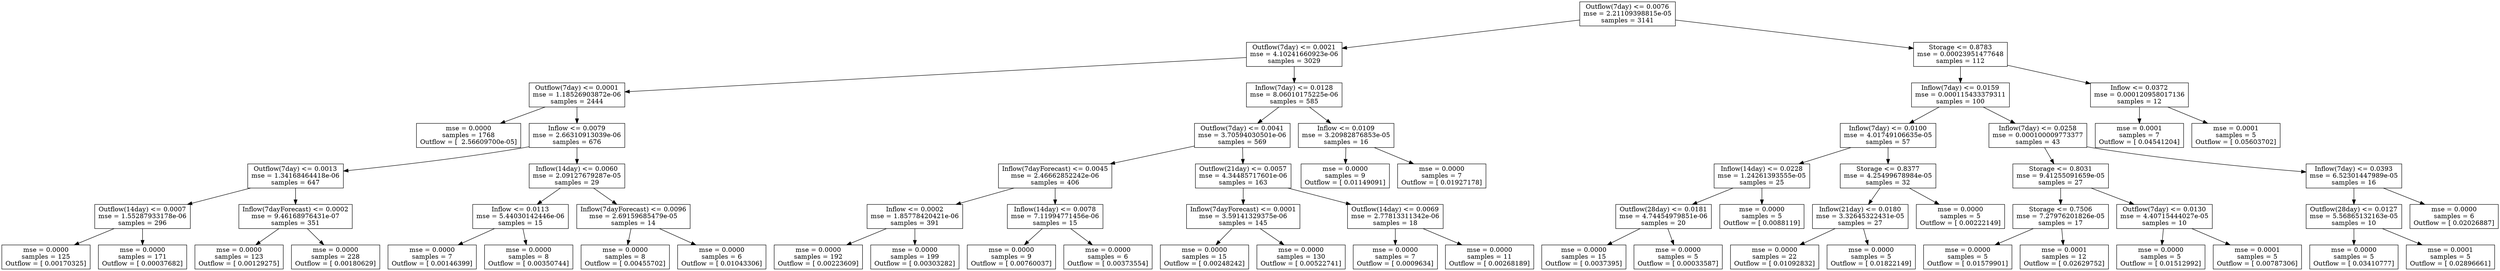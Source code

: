 digraph Tree {
0 [label="Outflow(7day) <= 0.0076\nmse = 2.21109398815e-05\nsamples = 3141", shape="box"] ;
1 [label="Outflow(7day) <= 0.0021\nmse = 4.10241660923e-06\nsamples = 3029", shape="box"] ;
0 -> 1 ;
2 [label="Outflow(7day) <= 0.0001\nmse = 1.18526903872e-06\nsamples = 2444", shape="box"] ;
1 -> 2 ;
3 [label="mse = 0.0000\nsamples = 1768\nOutflow = [  2.56609700e-05]", shape="box"] ;
2 -> 3 ;
4 [label="Inflow <= 0.0079\nmse = 2.66310913039e-06\nsamples = 676", shape="box"] ;
2 -> 4 ;
5 [label="Outflow(7day) <= 0.0013\nmse = 1.34168464418e-06\nsamples = 647", shape="box"] ;
4 -> 5 ;
6 [label="Outflow(14day) <= 0.0007\nmse = 1.55287933178e-06\nsamples = 296", shape="box"] ;
5 -> 6 ;
7 [label="mse = 0.0000\nsamples = 125\nOutflow = [ 0.00170325]", shape="box"] ;
6 -> 7 ;
8 [label="mse = 0.0000\nsamples = 171\nOutflow = [ 0.00037682]", shape="box"] ;
6 -> 8 ;
9 [label="Inflow(7dayForecast) <= 0.0002\nmse = 9.46168976431e-07\nsamples = 351", shape="box"] ;
5 -> 9 ;
10 [label="mse = 0.0000\nsamples = 123\nOutflow = [ 0.00129275]", shape="box"] ;
9 -> 10 ;
11 [label="mse = 0.0000\nsamples = 228\nOutflow = [ 0.00180629]", shape="box"] ;
9 -> 11 ;
12 [label="Inflow(14day) <= 0.0060\nmse = 2.09127679287e-05\nsamples = 29", shape="box"] ;
4 -> 12 ;
13 [label="Inflow <= 0.0113\nmse = 5.44030142446e-06\nsamples = 15", shape="box"] ;
12 -> 13 ;
14 [label="mse = 0.0000\nsamples = 7\nOutflow = [ 0.00146399]", shape="box"] ;
13 -> 14 ;
15 [label="mse = 0.0000\nsamples = 8\nOutflow = [ 0.00350744]", shape="box"] ;
13 -> 15 ;
16 [label="Inflow(7dayForecast) <= 0.0096\nmse = 2.69159685479e-05\nsamples = 14", shape="box"] ;
12 -> 16 ;
17 [label="mse = 0.0000\nsamples = 8\nOutflow = [ 0.00455702]", shape="box"] ;
16 -> 17 ;
18 [label="mse = 0.0000\nsamples = 6\nOutflow = [ 0.01043306]", shape="box"] ;
16 -> 18 ;
19 [label="Inflow(7day) <= 0.0128\nmse = 8.06010175225e-06\nsamples = 585", shape="box"] ;
1 -> 19 ;
20 [label="Outflow(7day) <= 0.0041\nmse = 3.70594030501e-06\nsamples = 569", shape="box"] ;
19 -> 20 ;
21 [label="Inflow(7dayForecast) <= 0.0045\nmse = 2.46662852242e-06\nsamples = 406", shape="box"] ;
20 -> 21 ;
22 [label="Inflow <= 0.0002\nmse = 1.85778420421e-06\nsamples = 391", shape="box"] ;
21 -> 22 ;
23 [label="mse = 0.0000\nsamples = 192\nOutflow = [ 0.00223609]", shape="box"] ;
22 -> 23 ;
24 [label="mse = 0.0000\nsamples = 199\nOutflow = [ 0.00303282]", shape="box"] ;
22 -> 24 ;
25 [label="Inflow(14day) <= 0.0078\nmse = 7.11994771456e-06\nsamples = 15", shape="box"] ;
21 -> 25 ;
26 [label="mse = 0.0000\nsamples = 9\nOutflow = [ 0.00760037]", shape="box"] ;
25 -> 26 ;
27 [label="mse = 0.0000\nsamples = 6\nOutflow = [ 0.00373554]", shape="box"] ;
25 -> 27 ;
28 [label="Outflow(21day) <= 0.0057\nmse = 4.34485717601e-06\nsamples = 163", shape="box"] ;
20 -> 28 ;
29 [label="Inflow(7dayForecast) <= 0.0001\nmse = 3.59141329375e-06\nsamples = 145", shape="box"] ;
28 -> 29 ;
30 [label="mse = 0.0000\nsamples = 15\nOutflow = [ 0.00248242]", shape="box"] ;
29 -> 30 ;
31 [label="mse = 0.0000\nsamples = 130\nOutflow = [ 0.00522741]", shape="box"] ;
29 -> 31 ;
32 [label="Outflow(14day) <= 0.0069\nmse = 2.77813311342e-06\nsamples = 18", shape="box"] ;
28 -> 32 ;
33 [label="mse = 0.0000\nsamples = 7\nOutflow = [ 0.0009634]", shape="box"] ;
32 -> 33 ;
34 [label="mse = 0.0000\nsamples = 11\nOutflow = [ 0.00268189]", shape="box"] ;
32 -> 34 ;
35 [label="Inflow <= 0.0109\nmse = 3.20982876853e-05\nsamples = 16", shape="box"] ;
19 -> 35 ;
36 [label="mse = 0.0000\nsamples = 9\nOutflow = [ 0.01149091]", shape="box"] ;
35 -> 36 ;
37 [label="mse = 0.0000\nsamples = 7\nOutflow = [ 0.01927178]", shape="box"] ;
35 -> 37 ;
38 [label="Storage <= 0.8783\nmse = 0.00023951477648\nsamples = 112", shape="box"] ;
0 -> 38 ;
39 [label="Inflow(7day) <= 0.0159\nmse = 0.000115433379311\nsamples = 100", shape="box"] ;
38 -> 39 ;
40 [label="Inflow(7day) <= 0.0100\nmse = 4.01749106635e-05\nsamples = 57", shape="box"] ;
39 -> 40 ;
41 [label="Inflow(14day) <= 0.0228\nmse = 1.24261393555e-05\nsamples = 25", shape="box"] ;
40 -> 41 ;
42 [label="Outflow(28day) <= 0.0181\nmse = 4.74454979851e-06\nsamples = 20", shape="box"] ;
41 -> 42 ;
43 [label="mse = 0.0000\nsamples = 15\nOutflow = [ 0.0037395]", shape="box"] ;
42 -> 43 ;
44 [label="mse = 0.0000\nsamples = 5\nOutflow = [ 0.00033587]", shape="box"] ;
42 -> 44 ;
45 [label="mse = 0.0000\nsamples = 5\nOutflow = [ 0.0088119]", shape="box"] ;
41 -> 45 ;
46 [label="Storage <= 0.8377\nmse = 4.25499678984e-05\nsamples = 32", shape="box"] ;
40 -> 46 ;
47 [label="Inflow(21day) <= 0.0180\nmse = 3.32645322431e-05\nsamples = 27", shape="box"] ;
46 -> 47 ;
48 [label="mse = 0.0000\nsamples = 22\nOutflow = [ 0.01092832]", shape="box"] ;
47 -> 48 ;
49 [label="mse = 0.0000\nsamples = 5\nOutflow = [ 0.01822149]", shape="box"] ;
47 -> 49 ;
50 [label="mse = 0.0000\nsamples = 5\nOutflow = [ 0.00222149]", shape="box"] ;
46 -> 50 ;
51 [label="Inflow(7day) <= 0.0258\nmse = 0.000100009773377\nsamples = 43", shape="box"] ;
39 -> 51 ;
52 [label="Storage <= 0.8031\nmse = 9.41255091659e-05\nsamples = 27", shape="box"] ;
51 -> 52 ;
53 [label="Storage <= 0.7506\nmse = 7.27976201826e-05\nsamples = 17", shape="box"] ;
52 -> 53 ;
54 [label="mse = 0.0000\nsamples = 5\nOutflow = [ 0.01579901]", shape="box"] ;
53 -> 54 ;
55 [label="mse = 0.0001\nsamples = 12\nOutflow = [ 0.02629752]", shape="box"] ;
53 -> 55 ;
56 [label="Outflow(7day) <= 0.0130\nmse = 4.40715444027e-05\nsamples = 10", shape="box"] ;
52 -> 56 ;
57 [label="mse = 0.0000\nsamples = 5\nOutflow = [ 0.01512992]", shape="box"] ;
56 -> 57 ;
58 [label="mse = 0.0001\nsamples = 5\nOutflow = [ 0.00787306]", shape="box"] ;
56 -> 58 ;
59 [label="Inflow(7day) <= 0.0393\nmse = 6.52301447989e-05\nsamples = 16", shape="box"] ;
51 -> 59 ;
60 [label="Outflow(28day) <= 0.0127\nmse = 5.56865132163e-05\nsamples = 10", shape="box"] ;
59 -> 60 ;
61 [label="mse = 0.0000\nsamples = 5\nOutflow = [ 0.03410777]", shape="box"] ;
60 -> 61 ;
62 [label="mse = 0.0001\nsamples = 5\nOutflow = [ 0.02896661]", shape="box"] ;
60 -> 62 ;
63 [label="mse = 0.0000\nsamples = 6\nOutflow = [ 0.02026887]", shape="box"] ;
59 -> 63 ;
64 [label="Inflow <= 0.0372\nmse = 0.000120958017136\nsamples = 12", shape="box"] ;
38 -> 64 ;
65 [label="mse = 0.0001\nsamples = 7\nOutflow = [ 0.04541204]", shape="box"] ;
64 -> 65 ;
66 [label="mse = 0.0001\nsamples = 5\nOutflow = [ 0.05603702]", shape="box"] ;
64 -> 66 ;
}
